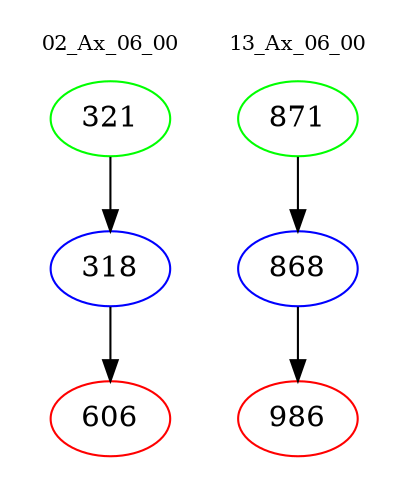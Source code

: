 digraph{
subgraph cluster_0 {
color = white
label = "02_Ax_06_00";
fontsize=10;
T0_321 [label="321", color="green"]
T0_321 -> T0_318 [color="black"]
T0_318 [label="318", color="blue"]
T0_318 -> T0_606 [color="black"]
T0_606 [label="606", color="red"]
}
subgraph cluster_1 {
color = white
label = "13_Ax_06_00";
fontsize=10;
T1_871 [label="871", color="green"]
T1_871 -> T1_868 [color="black"]
T1_868 [label="868", color="blue"]
T1_868 -> T1_986 [color="black"]
T1_986 [label="986", color="red"]
}
}
